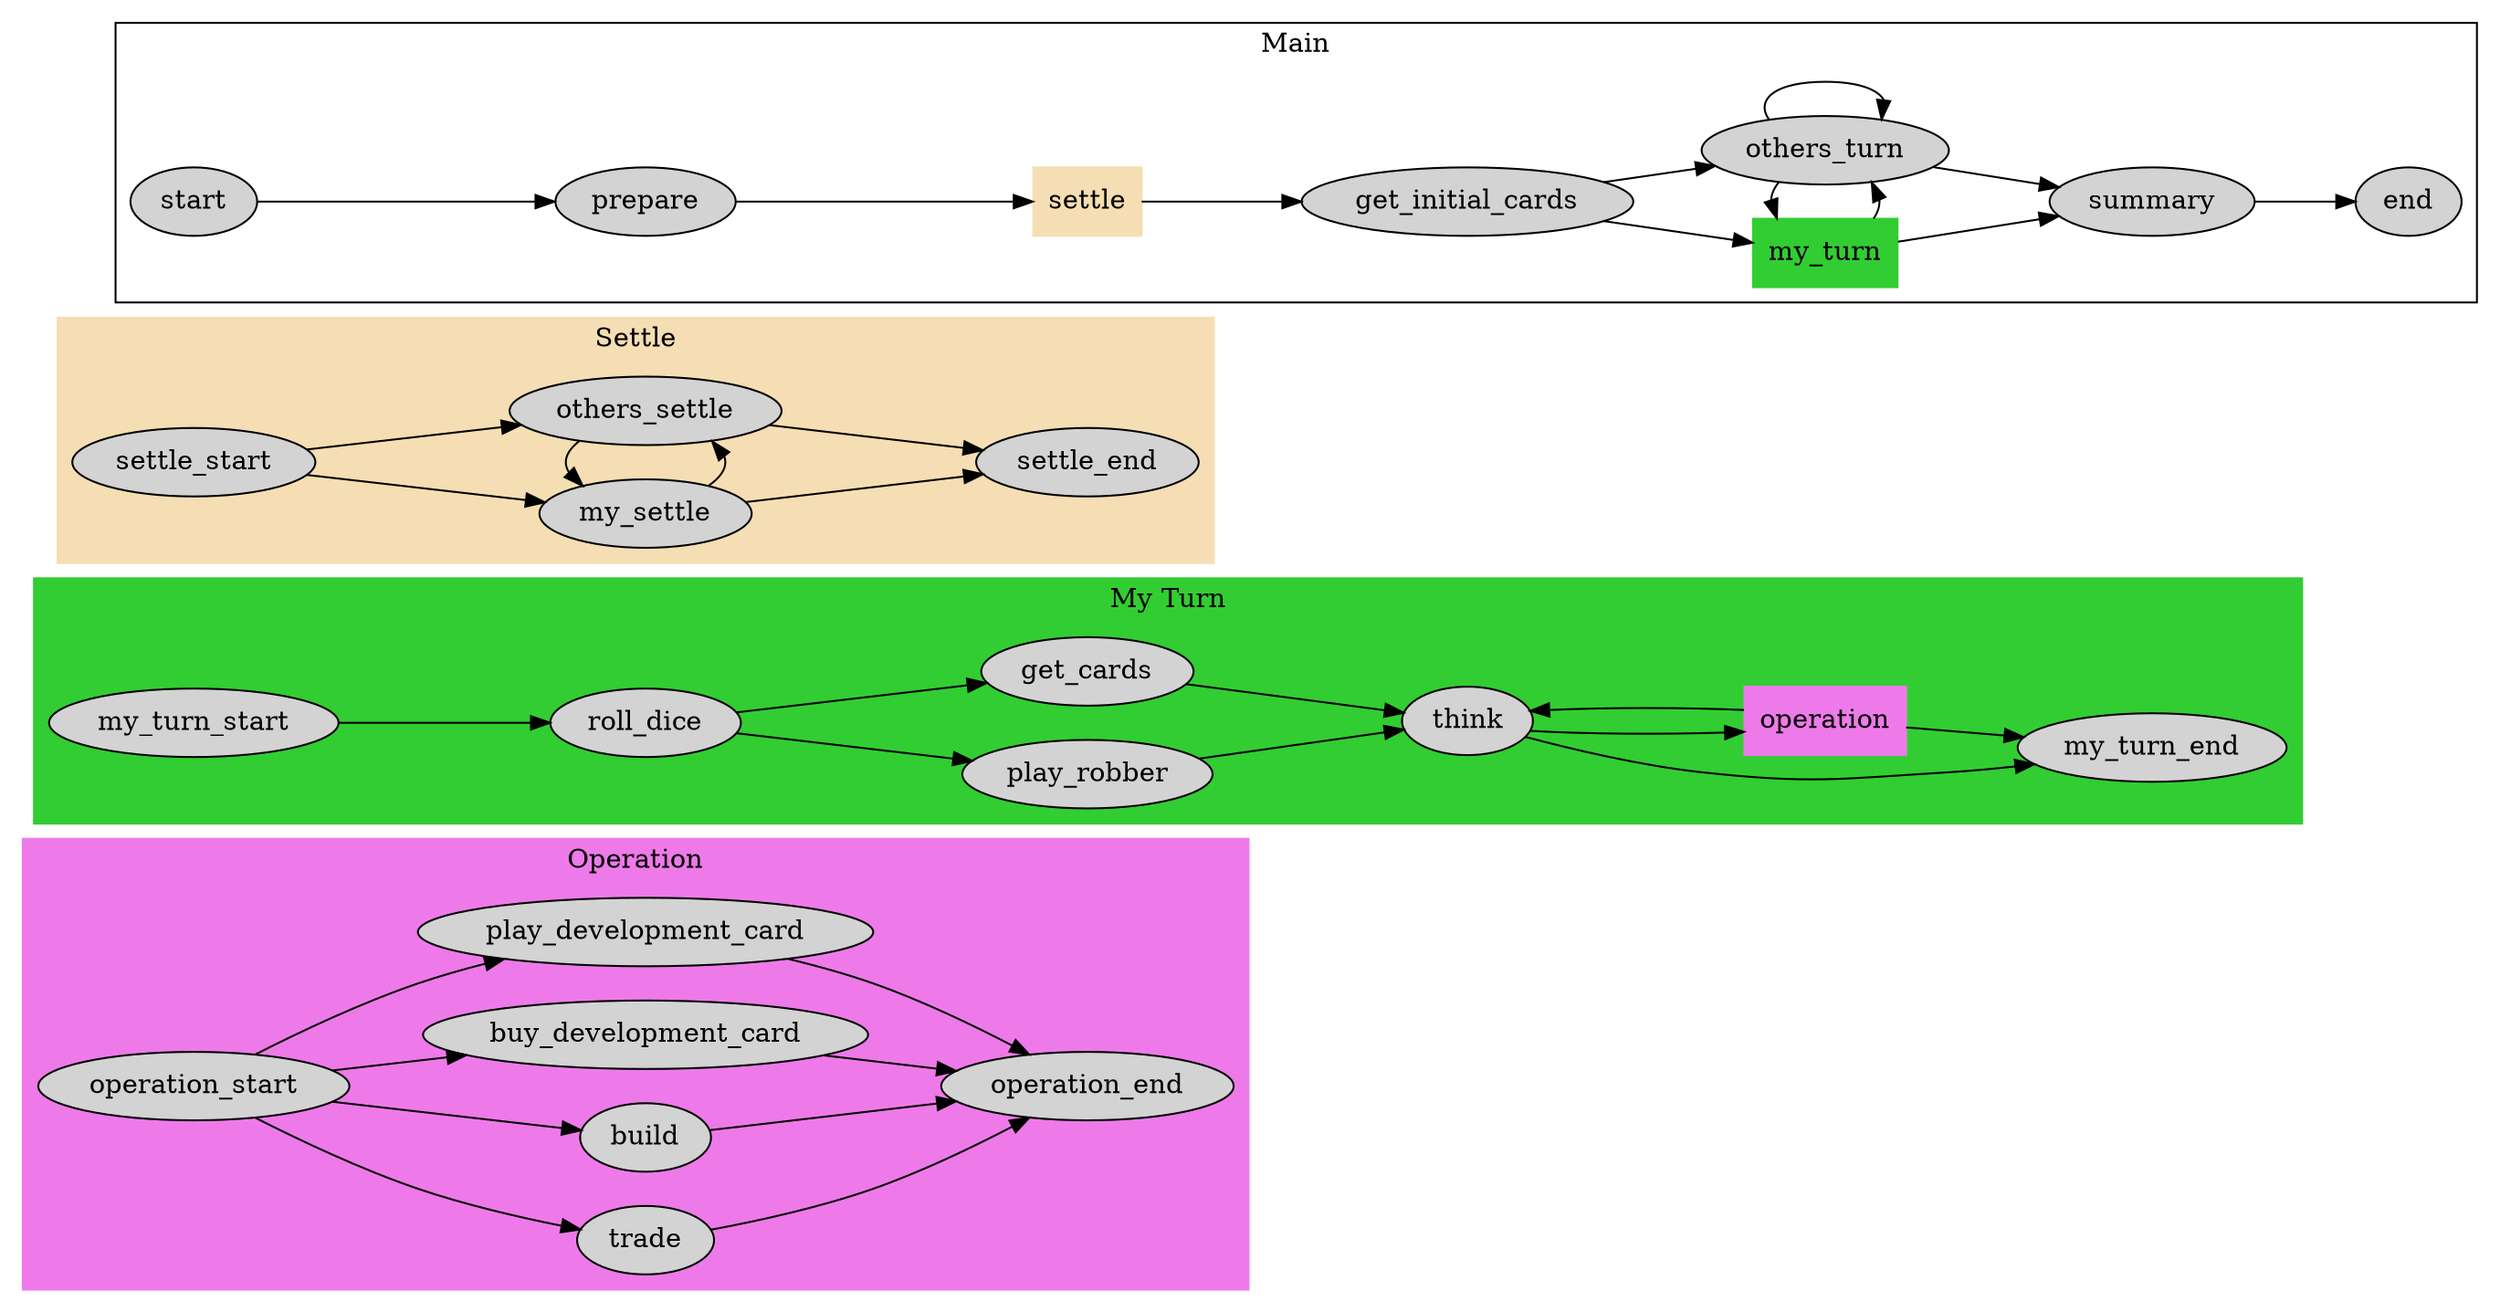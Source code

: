 digraph G {
    node [style=filled]; // , color=lightblue
    rankdir = LR;

    subgraph cluster_2_1 {
		style=filled;
		color=orchid2;
		node [style=filled];

        operation_start
        operation_end
        trade
        build
        buy_development_card
        play_development_card


        operation_start -> trade;
        operation_start -> build;
        operation_start -> buy_development_card;
        operation_start -> play_development_card;

        trade -> operation_end;
        build -> operation_end;
        buy_development_card -> operation_end;
        play_development_card -> operation_end;

		label = "Operation";
	}


    subgraph cluster_2 {
		style=filled;
		color=limegreen;
		node [style=filled];

        my_turn_start
        my_turn_end
        roll_dice
        play_robber
		get_cards
        think
        operation [shape=box, color=orchid2]

        my_turn_start -> roll_dice;
        roll_dice -> get_cards;
        roll_dice -> play_robber;
        play_robber -> think;
        get_cards -> think;
        think -> operation;
        operation -> think;
        think -> my_turn_end;
        operation -> my_turn_end;

		label = "My Turn";
	}


    subgraph cluster_1 {
		style=filled;
		color=wheat;
		node [style=filled];
        settle_start
        settle_end
		my_settle
        others_settle
        settle_start -> my_settle;
        settle_start -> others_settle;

        my_settle -> others_settle;
        others_settle -> my_settle;

        my_settle -> settle_end;
        others_settle -> settle_end;

		label = "Settle";
        {rank=same; others_settle; my_settle;}
	}

    subgraph cluster_0 {
        settle [shape=box, color=wheat]
        my_turn [shape=box, color=limegreen]

        start -> prepare;
        prepare -> settle;
        settle -> get_initial_cards;
        get_initial_cards-> my_turn;
        get_initial_cards-> others_turn;
        my_turn -> others_turn;
        others_turn -> my_turn;
        others_turn -> others_turn;
        my_turn -> summary;
        others_turn -> summary;
        summary -> end;

        label = "Main";
        {rank=same; others_turn; my_turn;}
    }
}
